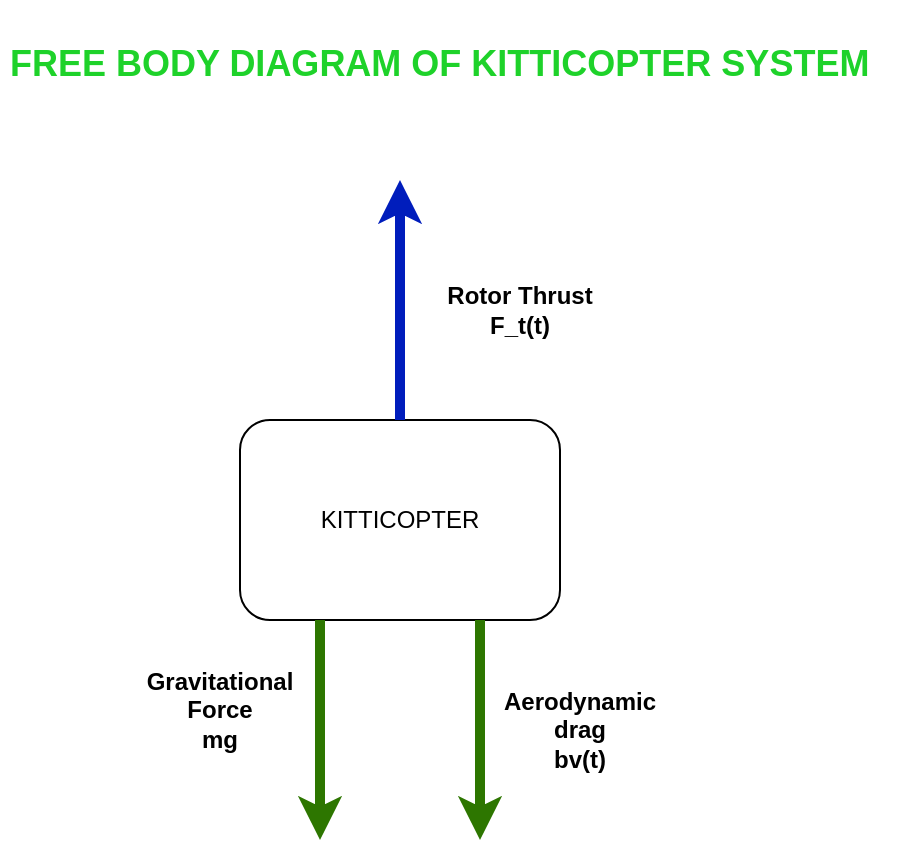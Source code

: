 <mxfile>
    <diagram id="_aKTUPn8nd4kx3C3-qrS" name="Page-1">
        <mxGraphModel dx="557" dy="978" grid="1" gridSize="10" guides="1" tooltips="1" connect="1" arrows="1" fold="1" page="1" pageScale="1" pageWidth="850" pageHeight="1100" math="0" shadow="0">
            <root>
                <mxCell id="0"/>
                <mxCell id="1" parent="0"/>
                <mxCell id="2" value="KITTICOPTER" style="rounded=1;whiteSpace=wrap;html=1;" vertex="1" parent="1">
                    <mxGeometry x="200" y="320" width="160" height="100" as="geometry"/>
                </mxCell>
                <mxCell id="3" value="" style="endArrow=classic;html=1;fillColor=#0050ef;strokeColor=#001DBC;strokeWidth=5;" edge="1" parent="1">
                    <mxGeometry width="50" height="50" relative="1" as="geometry">
                        <mxPoint x="280" y="320" as="sourcePoint"/>
                        <mxPoint x="280" y="200" as="targetPoint"/>
                    </mxGeometry>
                </mxCell>
                <mxCell id="6" value="" style="endArrow=classic;html=1;fillColor=#60a917;strokeColor=#2D7600;strokeWidth=5;" edge="1" parent="1">
                    <mxGeometry width="50" height="50" relative="1" as="geometry">
                        <mxPoint x="320" y="420" as="sourcePoint"/>
                        <mxPoint x="320" y="530" as="targetPoint"/>
                        <Array as="points">
                            <mxPoint x="320" y="440"/>
                        </Array>
                    </mxGeometry>
                </mxCell>
                <mxCell id="7" value="&lt;b&gt;Aerodynamic drag&lt;br&gt;bv(t)&lt;/b&gt;" style="text;html=1;strokeColor=none;fillColor=none;align=center;verticalAlign=middle;whiteSpace=wrap;rounded=0;" vertex="1" parent="1">
                    <mxGeometry x="330" y="460" width="80" height="30" as="geometry"/>
                </mxCell>
                <mxCell id="8" value="" style="endArrow=classic;html=1;fillColor=#60a917;strokeColor=#2D7600;strokeWidth=5;" edge="1" parent="1">
                    <mxGeometry width="50" height="50" relative="1" as="geometry">
                        <mxPoint x="240" y="420" as="sourcePoint"/>
                        <mxPoint x="240" y="530" as="targetPoint"/>
                        <Array as="points">
                            <mxPoint x="240" y="440"/>
                        </Array>
                    </mxGeometry>
                </mxCell>
                <mxCell id="9" value="&lt;b&gt;Rotor Thrust&lt;br&gt;F_t(t)&lt;/b&gt;" style="text;html=1;strokeColor=none;fillColor=none;align=center;verticalAlign=middle;whiteSpace=wrap;rounded=0;" vertex="1" parent="1">
                    <mxGeometry x="300" y="250" width="80" height="30" as="geometry"/>
                </mxCell>
                <mxCell id="10" value="&lt;b&gt;Gravitational Force&lt;br&gt;mg&lt;br&gt;&lt;/b&gt;" style="text;html=1;strokeColor=none;fillColor=none;align=center;verticalAlign=middle;whiteSpace=wrap;rounded=0;" vertex="1" parent="1">
                    <mxGeometry x="150" y="450" width="80" height="30" as="geometry"/>
                </mxCell>
                <mxCell id="11" value="&lt;h1&gt;&lt;font style=&quot;font-size: 18px;&quot;&gt;FREE BODY DIAGRAM OF KITTICOPTER SYSTEM&lt;/font&gt;&lt;/h1&gt;" style="text;html=1;strokeColor=none;fillColor=none;spacing=5;spacingTop=-20;whiteSpace=wrap;overflow=hidden;rounded=0;fontColor=#1ed22a;" vertex="1" parent="1">
                    <mxGeometry x="80" y="120" width="450" height="40" as="geometry"/>
                </mxCell>
            </root>
        </mxGraphModel>
    </diagram>
</mxfile>